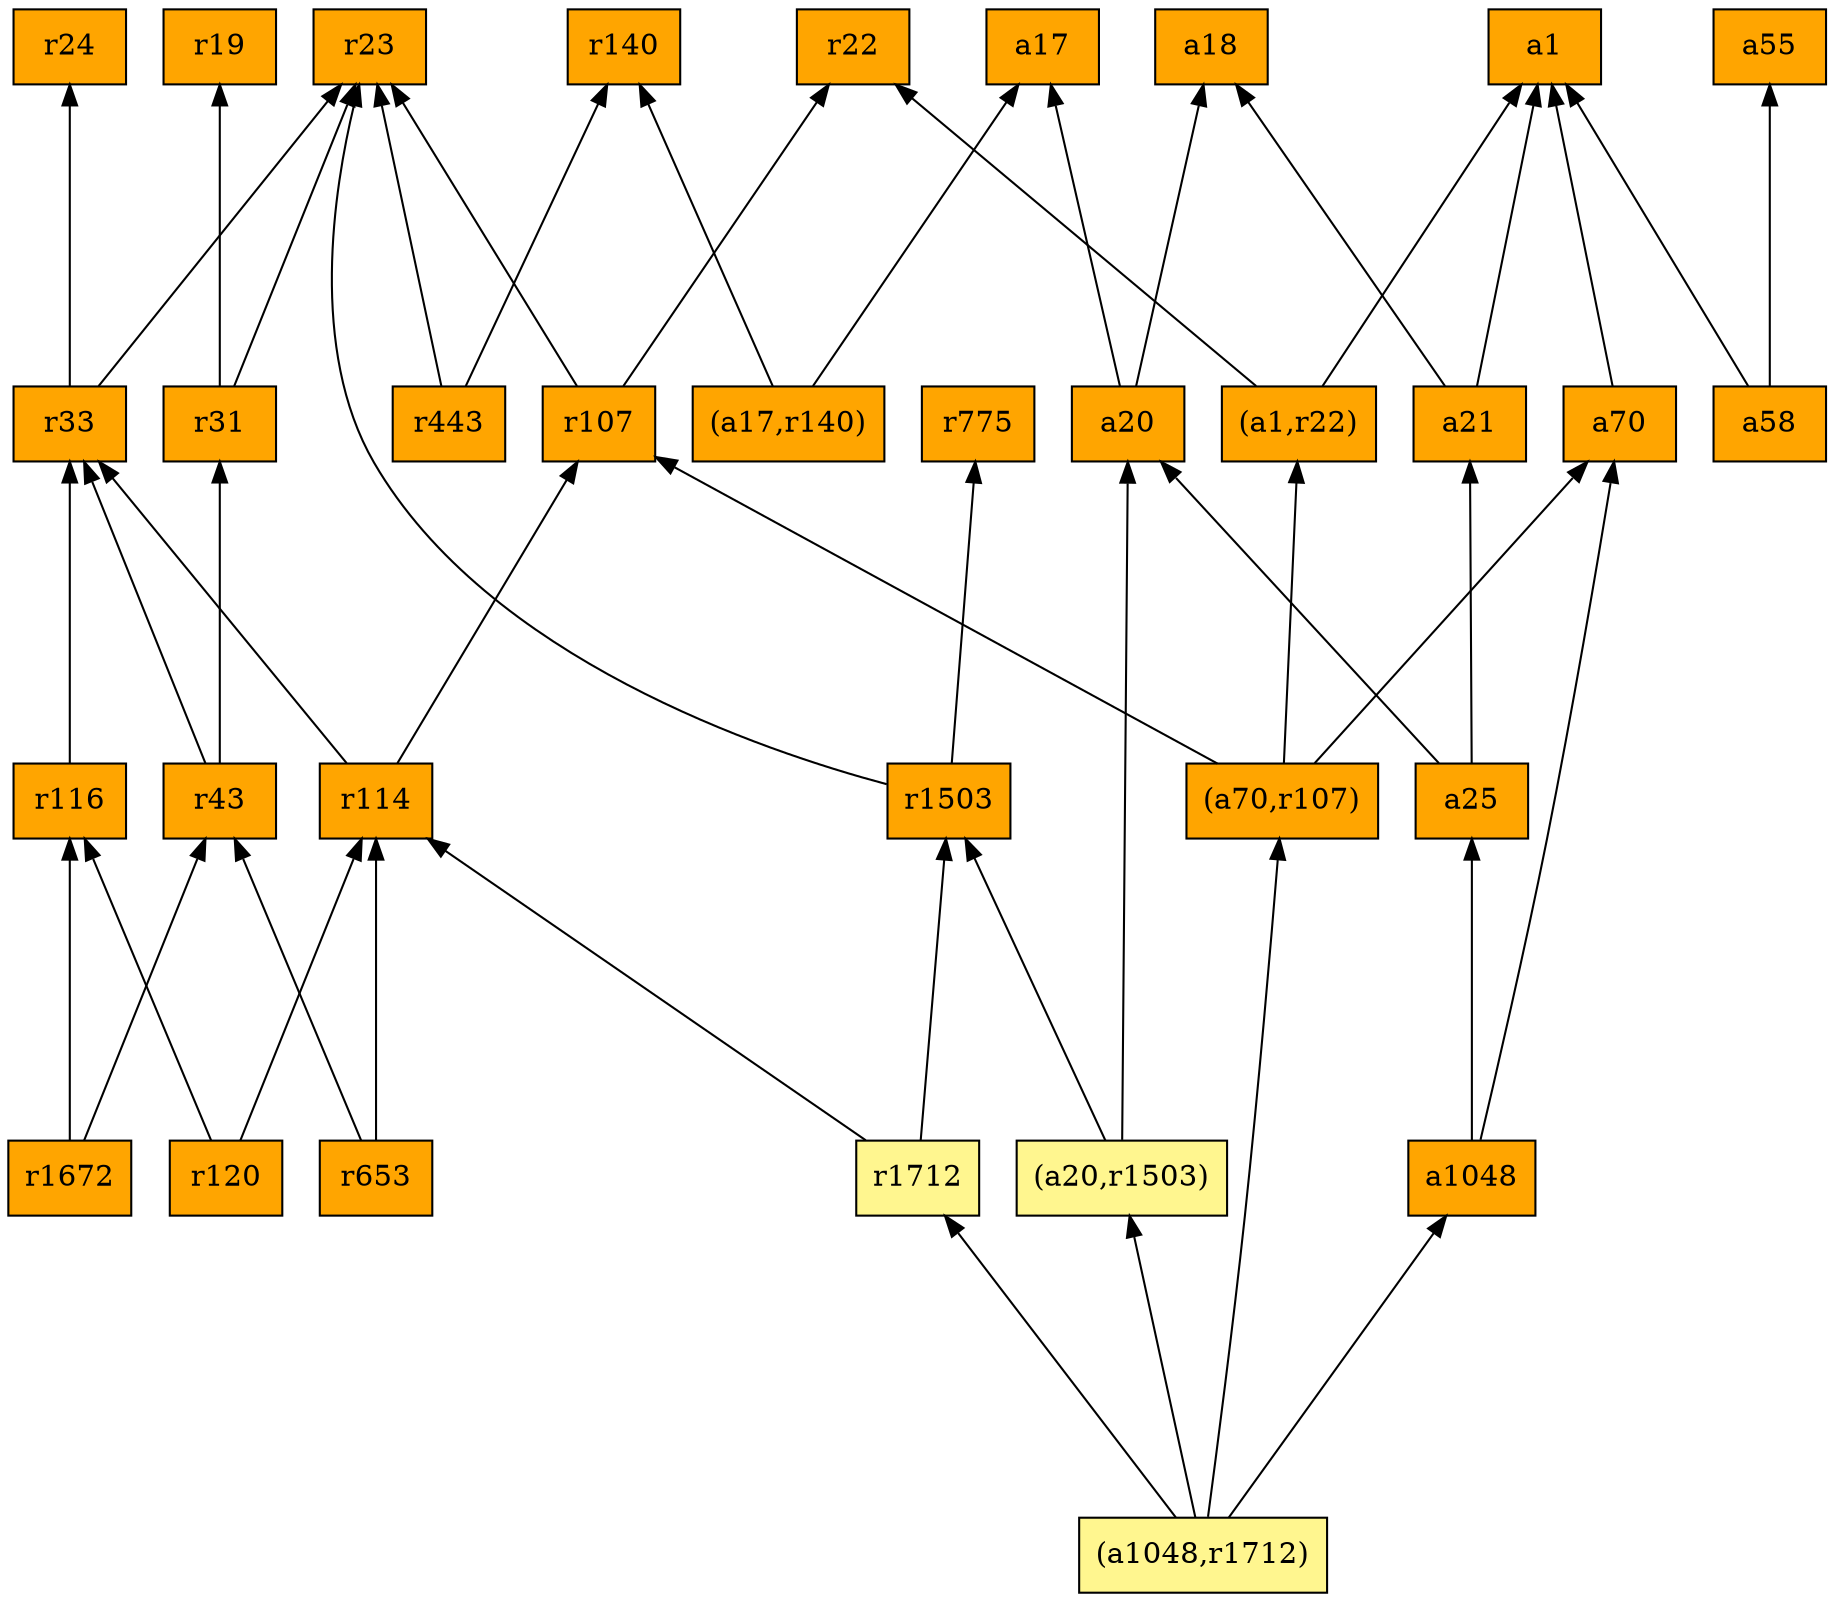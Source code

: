 digraph G {
rankdir=BT;ranksep="2.0";
"r107" [shape=record,fillcolor=orange,style=filled,label="{r107}"];
"r114" [shape=record,fillcolor=orange,style=filled,label="{r114}"];
"(a1,r22)" [shape=record,fillcolor=orange,style=filled,label="{(a1,r22)}"];
"a21" [shape=record,fillcolor=orange,style=filled,label="{a21}"];
"r443" [shape=record,fillcolor=orange,style=filled,label="{r443}"];
"r116" [shape=record,fillcolor=orange,style=filled,label="{r116}"];
"(a70,r107)" [shape=record,fillcolor=orange,style=filled,label="{(a70,r107)}"];
"r120" [shape=record,fillcolor=orange,style=filled,label="{r120}"];
"a20" [shape=record,fillcolor=orange,style=filled,label="{a20}"];
"r24" [shape=record,fillcolor=orange,style=filled,label="{r24}"];
"a70" [shape=record,fillcolor=orange,style=filled,label="{a70}"];
"a55" [shape=record,fillcolor=orange,style=filled,label="{a55}"];
"r33" [shape=record,fillcolor=orange,style=filled,label="{r33}"];
"r1672" [shape=record,fillcolor=orange,style=filled,label="{r1672}"];
"r43" [shape=record,fillcolor=orange,style=filled,label="{r43}"];
"(a1048,r1712)" [shape=record,fillcolor=khaki1,style=filled,label="{(a1048,r1712)}"];
"a58" [shape=record,fillcolor=orange,style=filled,label="{a58}"];
"r653" [shape=record,fillcolor=orange,style=filled,label="{r653}"];
"r22" [shape=record,fillcolor=orange,style=filled,label="{r22}"];
"a17" [shape=record,fillcolor=orange,style=filled,label="{a17}"];
"(a20,r1503)" [shape=record,fillcolor=khaki1,style=filled,label="{(a20,r1503)}"];
"r31" [shape=record,fillcolor=orange,style=filled,label="{r31}"];
"a25" [shape=record,fillcolor=orange,style=filled,label="{a25}"];
"a18" [shape=record,fillcolor=orange,style=filled,label="{a18}"];
"a1048" [shape=record,fillcolor=orange,style=filled,label="{a1048}"];
"r1712" [shape=record,fillcolor=khaki1,style=filled,label="{r1712}"];
"a1" [shape=record,fillcolor=orange,style=filled,label="{a1}"];
"r1503" [shape=record,fillcolor=orange,style=filled,label="{r1503}"];
"r140" [shape=record,fillcolor=orange,style=filled,label="{r140}"];
"r775" [shape=record,fillcolor=orange,style=filled,label="{r775}"];
"r19" [shape=record,fillcolor=orange,style=filled,label="{r19}"];
"r23" [shape=record,fillcolor=orange,style=filled,label="{r23}"];
"(a17,r140)" [shape=record,fillcolor=orange,style=filled,label="{(a17,r140)}"];
"r107" -> "r23"
"r107" -> "r22"
"r114" -> "r107"
"r114" -> "r33"
"(a1,r22)" -> "a1"
"(a1,r22)" -> "r22"
"a21" -> "a1"
"a21" -> "a18"
"r443" -> "r23"
"r443" -> "r140"
"r116" -> "r33"
"(a70,r107)" -> "(a1,r22)"
"(a70,r107)" -> "a70"
"(a70,r107)" -> "r107"
"r120" -> "r116"
"r120" -> "r114"
"a20" -> "a18"
"a20" -> "a17"
"a70" -> "a1"
"r33" -> "r24"
"r33" -> "r23"
"r1672" -> "r116"
"r1672" -> "r43"
"r43" -> "r33"
"r43" -> "r31"
"(a1048,r1712)" -> "(a70,r107)"
"(a1048,r1712)" -> "(a20,r1503)"
"(a1048,r1712)" -> "a1048"
"(a1048,r1712)" -> "r1712"
"a58" -> "a1"
"a58" -> "a55"
"r653" -> "r114"
"r653" -> "r43"
"(a20,r1503)" -> "a20"
"(a20,r1503)" -> "r1503"
"r31" -> "r19"
"r31" -> "r23"
"a25" -> "a20"
"a25" -> "a21"
"a1048" -> "a70"
"a1048" -> "a25"
"r1712" -> "r1503"
"r1712" -> "r114"
"r1503" -> "r775"
"r1503" -> "r23"
"(a17,r140)" -> "a17"
"(a17,r140)" -> "r140"
}